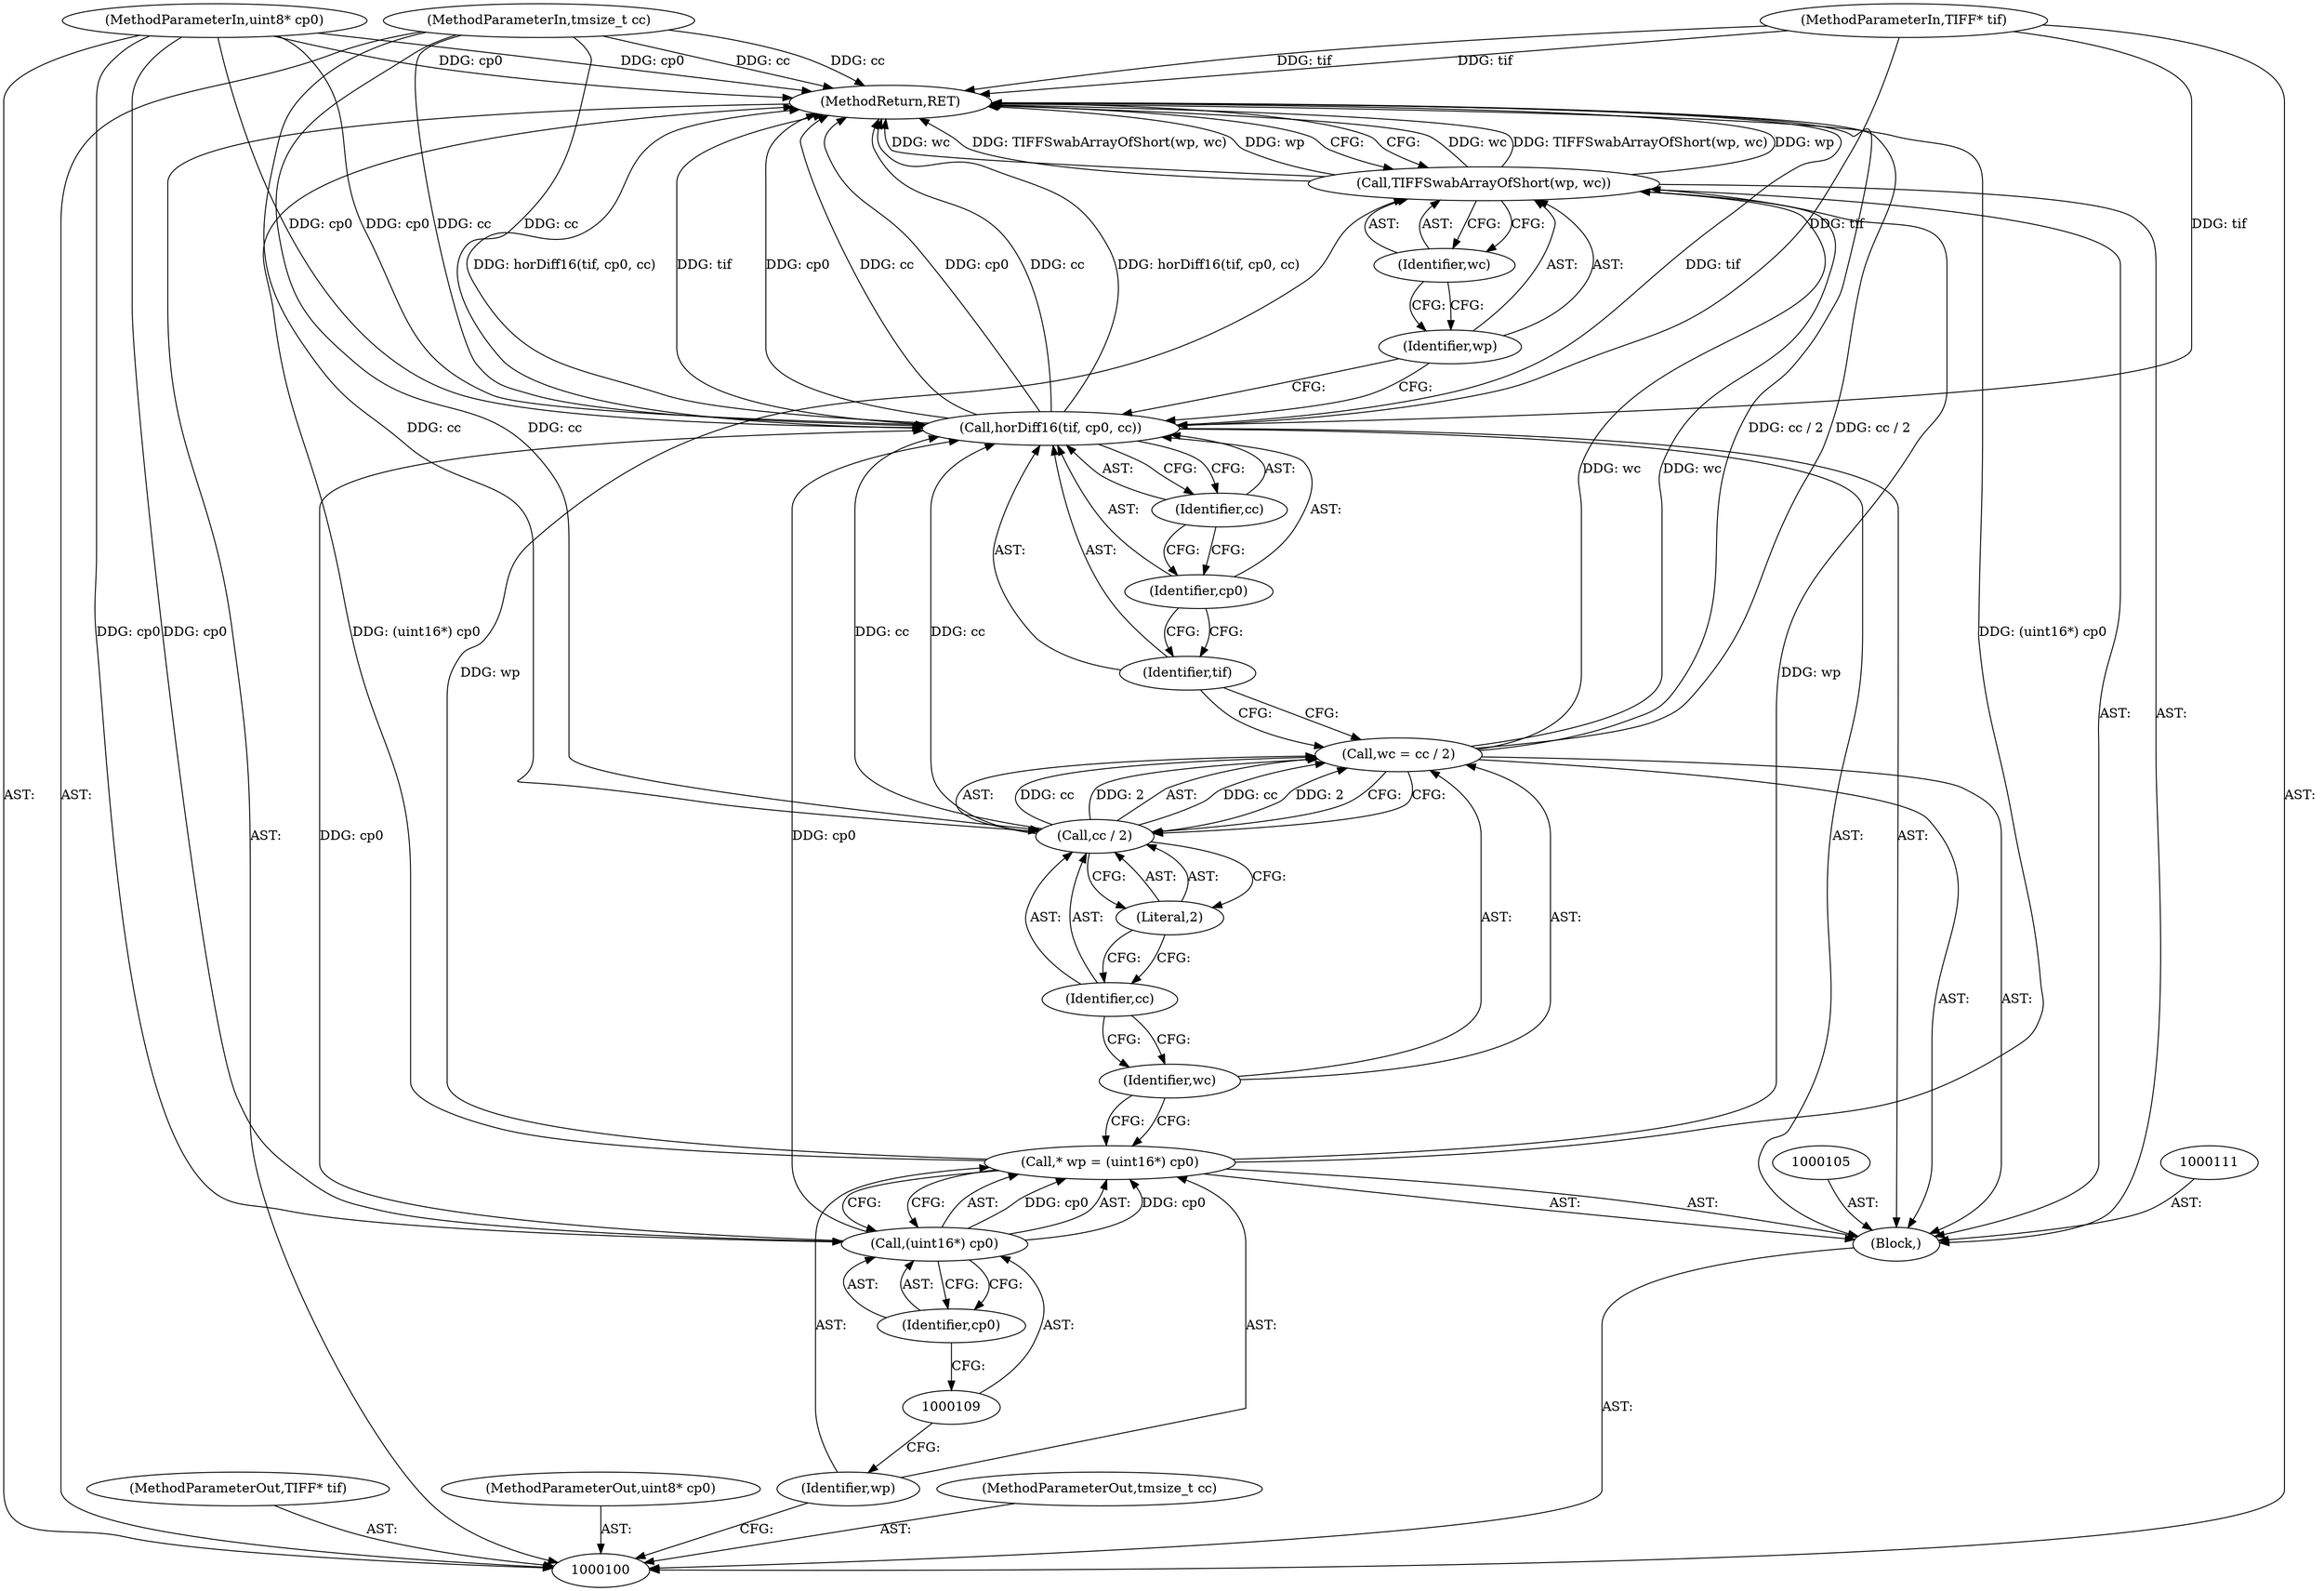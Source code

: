 digraph "1_libtiff_3ca657a8793dd011bf869695d72ad31c779c3cc1_13" {
"1000124" [label="(MethodReturn,RET)"];
"1000101" [label="(MethodParameterIn,TIFF* tif)"];
"1000158" [label="(MethodParameterOut,TIFF* tif)"];
"1000102" [label="(MethodParameterIn,uint8* cp0)"];
"1000159" [label="(MethodParameterOut,uint8* cp0)"];
"1000103" [label="(MethodParameterIn,tmsize_t cc)"];
"1000160" [label="(MethodParameterOut,tmsize_t cc)"];
"1000104" [label="(Block,)"];
"1000106" [label="(Call,* wp = (uint16*) cp0)"];
"1000107" [label="(Identifier,wp)"];
"1000108" [label="(Call,(uint16*) cp0)"];
"1000110" [label="(Identifier,cp0)"];
"1000112" [label="(Call,wc = cc / 2)"];
"1000113" [label="(Identifier,wc)"];
"1000114" [label="(Call,cc / 2)"];
"1000115" [label="(Identifier,cc)"];
"1000116" [label="(Literal,2)"];
"1000118" [label="(Identifier,tif)"];
"1000119" [label="(Identifier,cp0)"];
"1000120" [label="(Identifier,cc)"];
"1000117" [label="(Call,horDiff16(tif, cp0, cc))"];
"1000122" [label="(Identifier,wp)"];
"1000123" [label="(Identifier,wc)"];
"1000121" [label="(Call,TIFFSwabArrayOfShort(wp, wc))"];
"1000124" -> "1000100"  [label="AST: "];
"1000124" -> "1000121"  [label="CFG: "];
"1000117" -> "1000124"  [label="DDG: horDiff16(tif, cp0, cc)"];
"1000117" -> "1000124"  [label="DDG: tif"];
"1000117" -> "1000124"  [label="DDG: cp0"];
"1000117" -> "1000124"  [label="DDG: cc"];
"1000106" -> "1000124"  [label="DDG: (uint16*) cp0"];
"1000112" -> "1000124"  [label="DDG: cc / 2"];
"1000121" -> "1000124"  [label="DDG: wc"];
"1000121" -> "1000124"  [label="DDG: TIFFSwabArrayOfShort(wp, wc)"];
"1000121" -> "1000124"  [label="DDG: wp"];
"1000103" -> "1000124"  [label="DDG: cc"];
"1000102" -> "1000124"  [label="DDG: cp0"];
"1000101" -> "1000124"  [label="DDG: tif"];
"1000101" -> "1000100"  [label="AST: "];
"1000101" -> "1000124"  [label="DDG: tif"];
"1000101" -> "1000117"  [label="DDG: tif"];
"1000158" -> "1000100"  [label="AST: "];
"1000102" -> "1000100"  [label="AST: "];
"1000102" -> "1000124"  [label="DDG: cp0"];
"1000102" -> "1000108"  [label="DDG: cp0"];
"1000102" -> "1000117"  [label="DDG: cp0"];
"1000159" -> "1000100"  [label="AST: "];
"1000103" -> "1000100"  [label="AST: "];
"1000103" -> "1000124"  [label="DDG: cc"];
"1000103" -> "1000114"  [label="DDG: cc"];
"1000103" -> "1000117"  [label="DDG: cc"];
"1000160" -> "1000100"  [label="AST: "];
"1000104" -> "1000100"  [label="AST: "];
"1000105" -> "1000104"  [label="AST: "];
"1000106" -> "1000104"  [label="AST: "];
"1000111" -> "1000104"  [label="AST: "];
"1000112" -> "1000104"  [label="AST: "];
"1000117" -> "1000104"  [label="AST: "];
"1000121" -> "1000104"  [label="AST: "];
"1000106" -> "1000104"  [label="AST: "];
"1000106" -> "1000108"  [label="CFG: "];
"1000107" -> "1000106"  [label="AST: "];
"1000108" -> "1000106"  [label="AST: "];
"1000113" -> "1000106"  [label="CFG: "];
"1000106" -> "1000124"  [label="DDG: (uint16*) cp0"];
"1000108" -> "1000106"  [label="DDG: cp0"];
"1000106" -> "1000121"  [label="DDG: wp"];
"1000107" -> "1000106"  [label="AST: "];
"1000107" -> "1000100"  [label="CFG: "];
"1000109" -> "1000107"  [label="CFG: "];
"1000108" -> "1000106"  [label="AST: "];
"1000108" -> "1000110"  [label="CFG: "];
"1000109" -> "1000108"  [label="AST: "];
"1000110" -> "1000108"  [label="AST: "];
"1000106" -> "1000108"  [label="CFG: "];
"1000108" -> "1000106"  [label="DDG: cp0"];
"1000102" -> "1000108"  [label="DDG: cp0"];
"1000108" -> "1000117"  [label="DDG: cp0"];
"1000110" -> "1000108"  [label="AST: "];
"1000110" -> "1000109"  [label="CFG: "];
"1000108" -> "1000110"  [label="CFG: "];
"1000112" -> "1000104"  [label="AST: "];
"1000112" -> "1000114"  [label="CFG: "];
"1000113" -> "1000112"  [label="AST: "];
"1000114" -> "1000112"  [label="AST: "];
"1000118" -> "1000112"  [label="CFG: "];
"1000112" -> "1000124"  [label="DDG: cc / 2"];
"1000114" -> "1000112"  [label="DDG: cc"];
"1000114" -> "1000112"  [label="DDG: 2"];
"1000112" -> "1000121"  [label="DDG: wc"];
"1000113" -> "1000112"  [label="AST: "];
"1000113" -> "1000106"  [label="CFG: "];
"1000115" -> "1000113"  [label="CFG: "];
"1000114" -> "1000112"  [label="AST: "];
"1000114" -> "1000116"  [label="CFG: "];
"1000115" -> "1000114"  [label="AST: "];
"1000116" -> "1000114"  [label="AST: "];
"1000112" -> "1000114"  [label="CFG: "];
"1000114" -> "1000112"  [label="DDG: cc"];
"1000114" -> "1000112"  [label="DDG: 2"];
"1000103" -> "1000114"  [label="DDG: cc"];
"1000114" -> "1000117"  [label="DDG: cc"];
"1000115" -> "1000114"  [label="AST: "];
"1000115" -> "1000113"  [label="CFG: "];
"1000116" -> "1000115"  [label="CFG: "];
"1000116" -> "1000114"  [label="AST: "];
"1000116" -> "1000115"  [label="CFG: "];
"1000114" -> "1000116"  [label="CFG: "];
"1000118" -> "1000117"  [label="AST: "];
"1000118" -> "1000112"  [label="CFG: "];
"1000119" -> "1000118"  [label="CFG: "];
"1000119" -> "1000117"  [label="AST: "];
"1000119" -> "1000118"  [label="CFG: "];
"1000120" -> "1000119"  [label="CFG: "];
"1000120" -> "1000117"  [label="AST: "];
"1000120" -> "1000119"  [label="CFG: "];
"1000117" -> "1000120"  [label="CFG: "];
"1000117" -> "1000104"  [label="AST: "];
"1000117" -> "1000120"  [label="CFG: "];
"1000118" -> "1000117"  [label="AST: "];
"1000119" -> "1000117"  [label="AST: "];
"1000120" -> "1000117"  [label="AST: "];
"1000122" -> "1000117"  [label="CFG: "];
"1000117" -> "1000124"  [label="DDG: horDiff16(tif, cp0, cc)"];
"1000117" -> "1000124"  [label="DDG: tif"];
"1000117" -> "1000124"  [label="DDG: cp0"];
"1000117" -> "1000124"  [label="DDG: cc"];
"1000101" -> "1000117"  [label="DDG: tif"];
"1000108" -> "1000117"  [label="DDG: cp0"];
"1000102" -> "1000117"  [label="DDG: cp0"];
"1000114" -> "1000117"  [label="DDG: cc"];
"1000103" -> "1000117"  [label="DDG: cc"];
"1000122" -> "1000121"  [label="AST: "];
"1000122" -> "1000117"  [label="CFG: "];
"1000123" -> "1000122"  [label="CFG: "];
"1000123" -> "1000121"  [label="AST: "];
"1000123" -> "1000122"  [label="CFG: "];
"1000121" -> "1000123"  [label="CFG: "];
"1000121" -> "1000104"  [label="AST: "];
"1000121" -> "1000123"  [label="CFG: "];
"1000122" -> "1000121"  [label="AST: "];
"1000123" -> "1000121"  [label="AST: "];
"1000124" -> "1000121"  [label="CFG: "];
"1000121" -> "1000124"  [label="DDG: wc"];
"1000121" -> "1000124"  [label="DDG: TIFFSwabArrayOfShort(wp, wc)"];
"1000121" -> "1000124"  [label="DDG: wp"];
"1000106" -> "1000121"  [label="DDG: wp"];
"1000112" -> "1000121"  [label="DDG: wc"];
}
